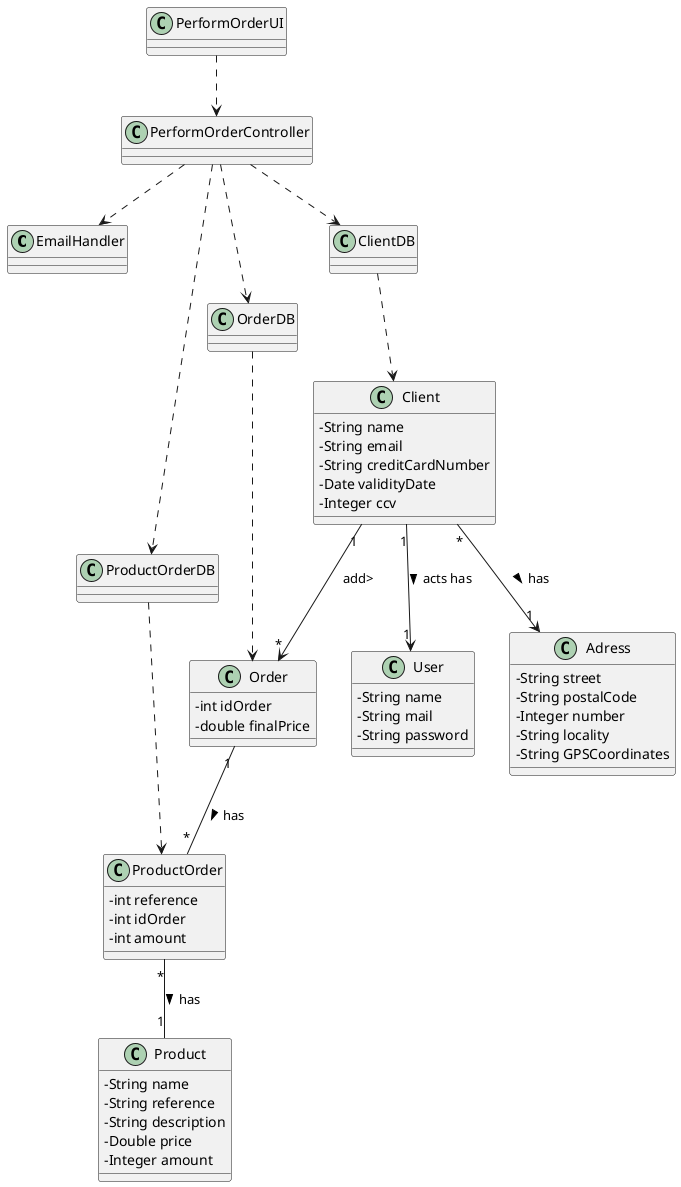 @startuml
skinparam classAttributeIconSize 0

class EmailHandler {

}

class PerformOrderUI {

}

class PerformOrderController {

}

class OrderDB {

}

class ProductOrderDB {

}

class Product {
  -String name
  -String reference
  -String description
  -Double price
  -Integer amount

}

class Order {
  - int idOrder
  - double finalPrice
}

class ProductOrder {
  -int reference
  -int idOrder
  -int amount
}

class Client {
  -String name
  -String email
  -String creditCardNumber
  -Date validityDate
  -Integer ccv

}

class Adress {
  -String street
  -String postalCode
  -Integer number
  -String locality
  -String GPSCoordinates

}

class ClientDB {

}

class User {
  -String name
  -String mail
  -String password
}

PerformOrderUI ..> PerformOrderController
PerformOrderController ..> ProductOrderDB
PerformOrderController ..> OrderDB
PerformOrderController ..> ClientDB
ClientDB ..> Client
OrderDB  ..>  Order
ProductOrderDB ..> ProductOrder
PerformOrderController ..> EmailHandler

Client "1" --> "*" Order : add>

Client "*" --> "1" Adress: has >

Client "1" --> "1" User : acts has >

Order "1" -- "*" ProductOrder : has >

ProductOrder "*" -- "1" Product : has >



@enduml
